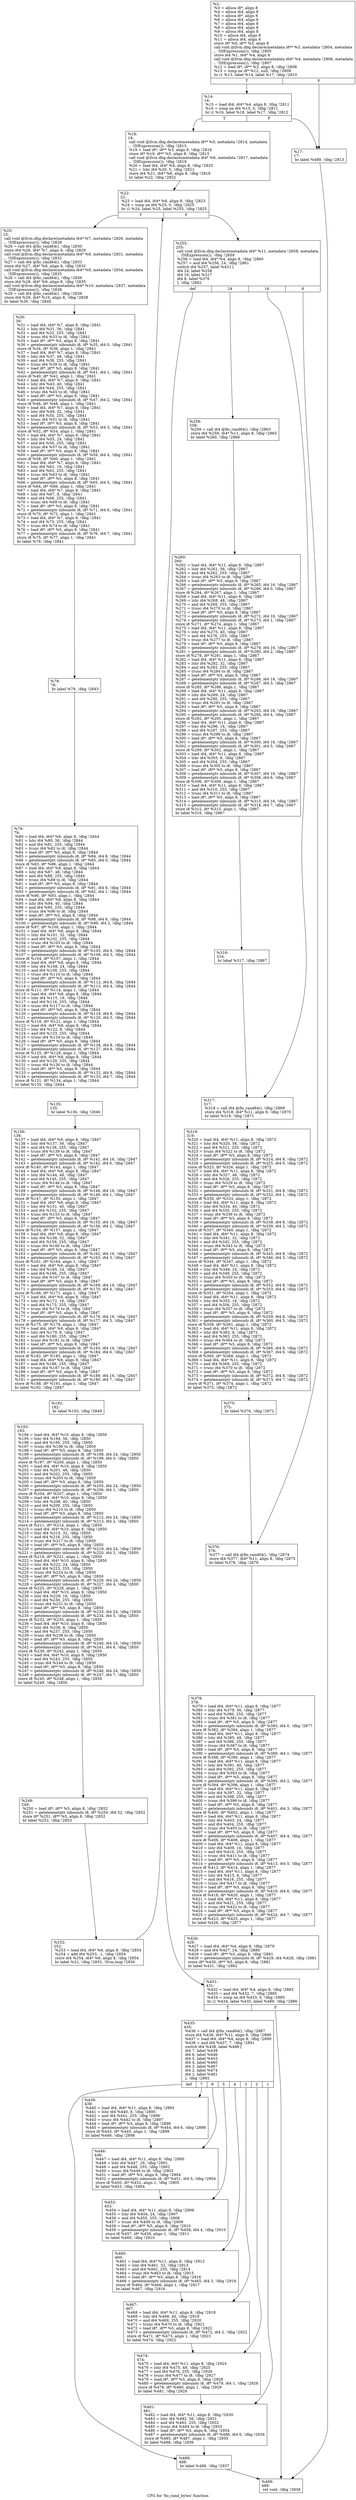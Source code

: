 digraph "CFG for 'fio_rand_bytes' function" {
	label="CFG for 'fio_rand_bytes' function";

	Node0x55685153a060 [shape=record,label="{%2:\l  %3 = alloca i8*, align 8\l  %4 = alloca i64, align 8\l  %5 = alloca i8*, align 8\l  %6 = alloca i64, align 8\l  %7 = alloca i64, align 8\l  %8 = alloca i64, align 8\l  %9 = alloca i64, align 8\l  %10 = alloca i64, align 8\l  %11 = alloca i64, align 8\l  store i8* %0, i8** %3, align 8\l  call void @llvm.dbg.declare(metadata i8** %3, metadata !2804, metadata\l... !DIExpression()), !dbg !2805\l  store i64 %1, i64* %4, align 8\l  call void @llvm.dbg.declare(metadata i64* %4, metadata !2806, metadata\l... !DIExpression()), !dbg !2807\l  %12 = load i8*, i8** %3, align 8, !dbg !2808\l  %13 = icmp ne i8* %12, null, !dbg !2808\l  br i1 %13, label %14, label %17, !dbg !2810\l|{<s0>T|<s1>F}}"];
	Node0x55685153a060:s0 -> Node0x5568512b1df0;
	Node0x55685153a060:s1 -> Node0x5568512b1e40;
	Node0x5568512b1df0 [shape=record,label="{%14:\l14:                                               \l  %15 = load i64, i64* %4, align 8, !dbg !2811\l  %16 = icmp ne i64 %15, 0, !dbg !2811\l  br i1 %16, label %18, label %17, !dbg !2812\l|{<s0>T|<s1>F}}"];
	Node0x5568512b1df0:s0 -> Node0x5568512b1e90;
	Node0x5568512b1df0:s1 -> Node0x5568512b1e40;
	Node0x5568512b1e40 [shape=record,label="{%17:\l17:                                               \l  br label %489, !dbg !2813\l}"];
	Node0x5568512b1e40 -> Node0x5568512b2890;
	Node0x5568512b1e90 [shape=record,label="{%18:\l18:                                               \l  call void @llvm.dbg.declare(metadata i8** %5, metadata !2814, metadata\l... !DIExpression()), !dbg !2815\l  %19 = load i8*, i8** %3, align 8, !dbg !2816\l  store i8* %19, i8** %5, align 8, !dbg !2815\l  call void @llvm.dbg.declare(metadata i64* %6, metadata !2817, metadata\l... !DIExpression()), !dbg !2819\l  %20 = load i64, i64* %4, align 8, !dbg !2820\l  %21 = lshr i64 %20, 5, !dbg !2821\l  store i64 %21, i64* %6, align 8, !dbg !2819\l  br label %22, !dbg !2822\l}"];
	Node0x5568512b1e90 -> Node0x5568512b1ee0;
	Node0x5568512b1ee0 [shape=record,label="{%22:\l22:                                               \l  %23 = load i64, i64* %6, align 8, !dbg !2823\l  %24 = icmp ne i64 %23, 0, !dbg !2825\l  br i1 %24, label %25, label %255, !dbg !2825\l|{<s0>T|<s1>F}}"];
	Node0x5568512b1ee0:s0 -> Node0x5568512b1f30;
	Node0x5568512b1ee0:s1 -> Node0x5568512b2250;
	Node0x5568512b1f30 [shape=record,label="{%25:\l25:                                               \l  call void @llvm.dbg.declare(metadata i64* %7, metadata !2826, metadata\l... !DIExpression()), !dbg !2829\l  %26 = call i64 @fio_rand64(), !dbg !2830\l  store i64 %26, i64* %7, align 8, !dbg !2829\l  call void @llvm.dbg.declare(metadata i64* %8, metadata !2831, metadata\l... !DIExpression()), !dbg !2832\l  %27 = call i64 @fio_rand64(), !dbg !2833\l  store i64 %27, i64* %8, align 8, !dbg !2832\l  call void @llvm.dbg.declare(metadata i64* %9, metadata !2834, metadata\l... !DIExpression()), !dbg !2835\l  %28 = call i64 @fio_rand64(), !dbg !2836\l  store i64 %28, i64* %9, align 8, !dbg !2835\l  call void @llvm.dbg.declare(metadata i64* %10, metadata !2837, metadata\l... !DIExpression()), !dbg !2838\l  %29 = call i64 @fio_rand64(), !dbg !2839\l  store i64 %29, i64* %10, align 8, !dbg !2838\l  br label %30, !dbg !2840\l}"];
	Node0x5568512b1f30 -> Node0x5568512b1f80;
	Node0x5568512b1f80 [shape=record,label="{%30:\l30:                                               \l  %31 = load i64, i64* %7, align 8, !dbg !2841\l  %32 = lshr i64 %31, 56, !dbg !2841\l  %33 = and i64 %32, 255, !dbg !2841\l  %34 = trunc i64 %33 to i8, !dbg !2841\l  %35 = load i8*, i8** %5, align 8, !dbg !2841\l  %36 = getelementptr inbounds i8, i8* %35, i64 0, !dbg !2841\l  store i8 %34, i8* %36, align 1, !dbg !2841\l  %37 = load i64, i64* %7, align 8, !dbg !2841\l  %38 = lshr i64 %37, 48, !dbg !2841\l  %39 = and i64 %38, 255, !dbg !2841\l  %40 = trunc i64 %39 to i8, !dbg !2841\l  %41 = load i8*, i8** %5, align 8, !dbg !2841\l  %42 = getelementptr inbounds i8, i8* %41, i64 1, !dbg !2841\l  store i8 %40, i8* %42, align 1, !dbg !2841\l  %43 = load i64, i64* %7, align 8, !dbg !2841\l  %44 = lshr i64 %43, 40, !dbg !2841\l  %45 = and i64 %44, 255, !dbg !2841\l  %46 = trunc i64 %45 to i8, !dbg !2841\l  %47 = load i8*, i8** %5, align 8, !dbg !2841\l  %48 = getelementptr inbounds i8, i8* %47, i64 2, !dbg !2841\l  store i8 %46, i8* %48, align 1, !dbg !2841\l  %49 = load i64, i64* %7, align 8, !dbg !2841\l  %50 = lshr i64 %49, 32, !dbg !2841\l  %51 = and i64 %50, 255, !dbg !2841\l  %52 = trunc i64 %51 to i8, !dbg !2841\l  %53 = load i8*, i8** %5, align 8, !dbg !2841\l  %54 = getelementptr inbounds i8, i8* %53, i64 3, !dbg !2841\l  store i8 %52, i8* %54, align 1, !dbg !2841\l  %55 = load i64, i64* %7, align 8, !dbg !2841\l  %56 = lshr i64 %55, 24, !dbg !2841\l  %57 = and i64 %56, 255, !dbg !2841\l  %58 = trunc i64 %57 to i8, !dbg !2841\l  %59 = load i8*, i8** %5, align 8, !dbg !2841\l  %60 = getelementptr inbounds i8, i8* %59, i64 4, !dbg !2841\l  store i8 %58, i8* %60, align 1, !dbg !2841\l  %61 = load i64, i64* %7, align 8, !dbg !2841\l  %62 = lshr i64 %61, 16, !dbg !2841\l  %63 = and i64 %62, 255, !dbg !2841\l  %64 = trunc i64 %63 to i8, !dbg !2841\l  %65 = load i8*, i8** %5, align 8, !dbg !2841\l  %66 = getelementptr inbounds i8, i8* %65, i64 5, !dbg !2841\l  store i8 %64, i8* %66, align 1, !dbg !2841\l  %67 = load i64, i64* %7, align 8, !dbg !2841\l  %68 = lshr i64 %67, 8, !dbg !2841\l  %69 = and i64 %68, 255, !dbg !2841\l  %70 = trunc i64 %69 to i8, !dbg !2841\l  %71 = load i8*, i8** %5, align 8, !dbg !2841\l  %72 = getelementptr inbounds i8, i8* %71, i64 6, !dbg !2841\l  store i8 %70, i8* %72, align 1, !dbg !2841\l  %73 = load i64, i64* %7, align 8, !dbg !2841\l  %74 = and i64 %73, 255, !dbg !2841\l  %75 = trunc i64 %74 to i8, !dbg !2841\l  %76 = load i8*, i8** %5, align 8, !dbg !2841\l  %77 = getelementptr inbounds i8, i8* %76, i64 7, !dbg !2841\l  store i8 %75, i8* %77, align 1, !dbg !2841\l  br label %78, !dbg !2841\l}"];
	Node0x5568512b1f80 -> Node0x5568512b1fd0;
	Node0x5568512b1fd0 [shape=record,label="{%78:\l78:                                               \l  br label %79, !dbg !2843\l}"];
	Node0x5568512b1fd0 -> Node0x5568512b2020;
	Node0x5568512b2020 [shape=record,label="{%79:\l79:                                               \l  %80 = load i64, i64* %8, align 8, !dbg !2844\l  %81 = lshr i64 %80, 56, !dbg !2844\l  %82 = and i64 %81, 255, !dbg !2844\l  %83 = trunc i64 %82 to i8, !dbg !2844\l  %84 = load i8*, i8** %5, align 8, !dbg !2844\l  %85 = getelementptr inbounds i8, i8* %84, i64 8, !dbg !2844\l  %86 = getelementptr inbounds i8, i8* %85, i64 0, !dbg !2844\l  store i8 %83, i8* %86, align 1, !dbg !2844\l  %87 = load i64, i64* %8, align 8, !dbg !2844\l  %88 = lshr i64 %87, 48, !dbg !2844\l  %89 = and i64 %88, 255, !dbg !2844\l  %90 = trunc i64 %89 to i8, !dbg !2844\l  %91 = load i8*, i8** %5, align 8, !dbg !2844\l  %92 = getelementptr inbounds i8, i8* %91, i64 8, !dbg !2844\l  %93 = getelementptr inbounds i8, i8* %92, i64 1, !dbg !2844\l  store i8 %90, i8* %93, align 1, !dbg !2844\l  %94 = load i64, i64* %8, align 8, !dbg !2844\l  %95 = lshr i64 %94, 40, !dbg !2844\l  %96 = and i64 %95, 255, !dbg !2844\l  %97 = trunc i64 %96 to i8, !dbg !2844\l  %98 = load i8*, i8** %5, align 8, !dbg !2844\l  %99 = getelementptr inbounds i8, i8* %98, i64 8, !dbg !2844\l  %100 = getelementptr inbounds i8, i8* %99, i64 2, !dbg !2844\l  store i8 %97, i8* %100, align 1, !dbg !2844\l  %101 = load i64, i64* %8, align 8, !dbg !2844\l  %102 = lshr i64 %101, 32, !dbg !2844\l  %103 = and i64 %102, 255, !dbg !2844\l  %104 = trunc i64 %103 to i8, !dbg !2844\l  %105 = load i8*, i8** %5, align 8, !dbg !2844\l  %106 = getelementptr inbounds i8, i8* %105, i64 8, !dbg !2844\l  %107 = getelementptr inbounds i8, i8* %106, i64 3, !dbg !2844\l  store i8 %104, i8* %107, align 1, !dbg !2844\l  %108 = load i64, i64* %8, align 8, !dbg !2844\l  %109 = lshr i64 %108, 24, !dbg !2844\l  %110 = and i64 %109, 255, !dbg !2844\l  %111 = trunc i64 %110 to i8, !dbg !2844\l  %112 = load i8*, i8** %5, align 8, !dbg !2844\l  %113 = getelementptr inbounds i8, i8* %112, i64 8, !dbg !2844\l  %114 = getelementptr inbounds i8, i8* %113, i64 4, !dbg !2844\l  store i8 %111, i8* %114, align 1, !dbg !2844\l  %115 = load i64, i64* %8, align 8, !dbg !2844\l  %116 = lshr i64 %115, 16, !dbg !2844\l  %117 = and i64 %116, 255, !dbg !2844\l  %118 = trunc i64 %117 to i8, !dbg !2844\l  %119 = load i8*, i8** %5, align 8, !dbg !2844\l  %120 = getelementptr inbounds i8, i8* %119, i64 8, !dbg !2844\l  %121 = getelementptr inbounds i8, i8* %120, i64 5, !dbg !2844\l  store i8 %118, i8* %121, align 1, !dbg !2844\l  %122 = load i64, i64* %8, align 8, !dbg !2844\l  %123 = lshr i64 %122, 8, !dbg !2844\l  %124 = and i64 %123, 255, !dbg !2844\l  %125 = trunc i64 %124 to i8, !dbg !2844\l  %126 = load i8*, i8** %5, align 8, !dbg !2844\l  %127 = getelementptr inbounds i8, i8* %126, i64 8, !dbg !2844\l  %128 = getelementptr inbounds i8, i8* %127, i64 6, !dbg !2844\l  store i8 %125, i8* %128, align 1, !dbg !2844\l  %129 = load i64, i64* %8, align 8, !dbg !2844\l  %130 = and i64 %129, 255, !dbg !2844\l  %131 = trunc i64 %130 to i8, !dbg !2844\l  %132 = load i8*, i8** %5, align 8, !dbg !2844\l  %133 = getelementptr inbounds i8, i8* %132, i64 8, !dbg !2844\l  %134 = getelementptr inbounds i8, i8* %133, i64 7, !dbg !2844\l  store i8 %131, i8* %134, align 1, !dbg !2844\l  br label %135, !dbg !2844\l}"];
	Node0x5568512b2020 -> Node0x5568512b2070;
	Node0x5568512b2070 [shape=record,label="{%135:\l135:                                              \l  br label %136, !dbg !2846\l}"];
	Node0x5568512b2070 -> Node0x5568512b20c0;
	Node0x5568512b20c0 [shape=record,label="{%136:\l136:                                              \l  %137 = load i64, i64* %9, align 8, !dbg !2847\l  %138 = lshr i64 %137, 56, !dbg !2847\l  %139 = and i64 %138, 255, !dbg !2847\l  %140 = trunc i64 %139 to i8, !dbg !2847\l  %141 = load i8*, i8** %5, align 8, !dbg !2847\l  %142 = getelementptr inbounds i8, i8* %141, i64 16, !dbg !2847\l  %143 = getelementptr inbounds i8, i8* %142, i64 0, !dbg !2847\l  store i8 %140, i8* %143, align 1, !dbg !2847\l  %144 = load i64, i64* %9, align 8, !dbg !2847\l  %145 = lshr i64 %144, 48, !dbg !2847\l  %146 = and i64 %145, 255, !dbg !2847\l  %147 = trunc i64 %146 to i8, !dbg !2847\l  %148 = load i8*, i8** %5, align 8, !dbg !2847\l  %149 = getelementptr inbounds i8, i8* %148, i64 16, !dbg !2847\l  %150 = getelementptr inbounds i8, i8* %149, i64 1, !dbg !2847\l  store i8 %147, i8* %150, align 1, !dbg !2847\l  %151 = load i64, i64* %9, align 8, !dbg !2847\l  %152 = lshr i64 %151, 40, !dbg !2847\l  %153 = and i64 %152, 255, !dbg !2847\l  %154 = trunc i64 %153 to i8, !dbg !2847\l  %155 = load i8*, i8** %5, align 8, !dbg !2847\l  %156 = getelementptr inbounds i8, i8* %155, i64 16, !dbg !2847\l  %157 = getelementptr inbounds i8, i8* %156, i64 2, !dbg !2847\l  store i8 %154, i8* %157, align 1, !dbg !2847\l  %158 = load i64, i64* %9, align 8, !dbg !2847\l  %159 = lshr i64 %158, 32, !dbg !2847\l  %160 = and i64 %159, 255, !dbg !2847\l  %161 = trunc i64 %160 to i8, !dbg !2847\l  %162 = load i8*, i8** %5, align 8, !dbg !2847\l  %163 = getelementptr inbounds i8, i8* %162, i64 16, !dbg !2847\l  %164 = getelementptr inbounds i8, i8* %163, i64 3, !dbg !2847\l  store i8 %161, i8* %164, align 1, !dbg !2847\l  %165 = load i64, i64* %9, align 8, !dbg !2847\l  %166 = lshr i64 %165, 24, !dbg !2847\l  %167 = and i64 %166, 255, !dbg !2847\l  %168 = trunc i64 %167 to i8, !dbg !2847\l  %169 = load i8*, i8** %5, align 8, !dbg !2847\l  %170 = getelementptr inbounds i8, i8* %169, i64 16, !dbg !2847\l  %171 = getelementptr inbounds i8, i8* %170, i64 4, !dbg !2847\l  store i8 %168, i8* %171, align 1, !dbg !2847\l  %172 = load i64, i64* %9, align 8, !dbg !2847\l  %173 = lshr i64 %172, 16, !dbg !2847\l  %174 = and i64 %173, 255, !dbg !2847\l  %175 = trunc i64 %174 to i8, !dbg !2847\l  %176 = load i8*, i8** %5, align 8, !dbg !2847\l  %177 = getelementptr inbounds i8, i8* %176, i64 16, !dbg !2847\l  %178 = getelementptr inbounds i8, i8* %177, i64 5, !dbg !2847\l  store i8 %175, i8* %178, align 1, !dbg !2847\l  %179 = load i64, i64* %9, align 8, !dbg !2847\l  %180 = lshr i64 %179, 8, !dbg !2847\l  %181 = and i64 %180, 255, !dbg !2847\l  %182 = trunc i64 %181 to i8, !dbg !2847\l  %183 = load i8*, i8** %5, align 8, !dbg !2847\l  %184 = getelementptr inbounds i8, i8* %183, i64 16, !dbg !2847\l  %185 = getelementptr inbounds i8, i8* %184, i64 6, !dbg !2847\l  store i8 %182, i8* %185, align 1, !dbg !2847\l  %186 = load i64, i64* %9, align 8, !dbg !2847\l  %187 = and i64 %186, 255, !dbg !2847\l  %188 = trunc i64 %187 to i8, !dbg !2847\l  %189 = load i8*, i8** %5, align 8, !dbg !2847\l  %190 = getelementptr inbounds i8, i8* %189, i64 16, !dbg !2847\l  %191 = getelementptr inbounds i8, i8* %190, i64 7, !dbg !2847\l  store i8 %188, i8* %191, align 1, !dbg !2847\l  br label %192, !dbg !2847\l}"];
	Node0x5568512b20c0 -> Node0x5568512b2110;
	Node0x5568512b2110 [shape=record,label="{%192:\l192:                                              \l  br label %193, !dbg !2849\l}"];
	Node0x5568512b2110 -> Node0x5568512b2160;
	Node0x5568512b2160 [shape=record,label="{%193:\l193:                                              \l  %194 = load i64, i64* %10, align 8, !dbg !2850\l  %195 = lshr i64 %194, 56, !dbg !2850\l  %196 = and i64 %195, 255, !dbg !2850\l  %197 = trunc i64 %196 to i8, !dbg !2850\l  %198 = load i8*, i8** %5, align 8, !dbg !2850\l  %199 = getelementptr inbounds i8, i8* %198, i64 24, !dbg !2850\l  %200 = getelementptr inbounds i8, i8* %199, i64 0, !dbg !2850\l  store i8 %197, i8* %200, align 1, !dbg !2850\l  %201 = load i64, i64* %10, align 8, !dbg !2850\l  %202 = lshr i64 %201, 48, !dbg !2850\l  %203 = and i64 %202, 255, !dbg !2850\l  %204 = trunc i64 %203 to i8, !dbg !2850\l  %205 = load i8*, i8** %5, align 8, !dbg !2850\l  %206 = getelementptr inbounds i8, i8* %205, i64 24, !dbg !2850\l  %207 = getelementptr inbounds i8, i8* %206, i64 1, !dbg !2850\l  store i8 %204, i8* %207, align 1, !dbg !2850\l  %208 = load i64, i64* %10, align 8, !dbg !2850\l  %209 = lshr i64 %208, 40, !dbg !2850\l  %210 = and i64 %209, 255, !dbg !2850\l  %211 = trunc i64 %210 to i8, !dbg !2850\l  %212 = load i8*, i8** %5, align 8, !dbg !2850\l  %213 = getelementptr inbounds i8, i8* %212, i64 24, !dbg !2850\l  %214 = getelementptr inbounds i8, i8* %213, i64 2, !dbg !2850\l  store i8 %211, i8* %214, align 1, !dbg !2850\l  %215 = load i64, i64* %10, align 8, !dbg !2850\l  %216 = lshr i64 %215, 32, !dbg !2850\l  %217 = and i64 %216, 255, !dbg !2850\l  %218 = trunc i64 %217 to i8, !dbg !2850\l  %219 = load i8*, i8** %5, align 8, !dbg !2850\l  %220 = getelementptr inbounds i8, i8* %219, i64 24, !dbg !2850\l  %221 = getelementptr inbounds i8, i8* %220, i64 3, !dbg !2850\l  store i8 %218, i8* %221, align 1, !dbg !2850\l  %222 = load i64, i64* %10, align 8, !dbg !2850\l  %223 = lshr i64 %222, 24, !dbg !2850\l  %224 = and i64 %223, 255, !dbg !2850\l  %225 = trunc i64 %224 to i8, !dbg !2850\l  %226 = load i8*, i8** %5, align 8, !dbg !2850\l  %227 = getelementptr inbounds i8, i8* %226, i64 24, !dbg !2850\l  %228 = getelementptr inbounds i8, i8* %227, i64 4, !dbg !2850\l  store i8 %225, i8* %228, align 1, !dbg !2850\l  %229 = load i64, i64* %10, align 8, !dbg !2850\l  %230 = lshr i64 %229, 16, !dbg !2850\l  %231 = and i64 %230, 255, !dbg !2850\l  %232 = trunc i64 %231 to i8, !dbg !2850\l  %233 = load i8*, i8** %5, align 8, !dbg !2850\l  %234 = getelementptr inbounds i8, i8* %233, i64 24, !dbg !2850\l  %235 = getelementptr inbounds i8, i8* %234, i64 5, !dbg !2850\l  store i8 %232, i8* %235, align 1, !dbg !2850\l  %236 = load i64, i64* %10, align 8, !dbg !2850\l  %237 = lshr i64 %236, 8, !dbg !2850\l  %238 = and i64 %237, 255, !dbg !2850\l  %239 = trunc i64 %238 to i8, !dbg !2850\l  %240 = load i8*, i8** %5, align 8, !dbg !2850\l  %241 = getelementptr inbounds i8, i8* %240, i64 24, !dbg !2850\l  %242 = getelementptr inbounds i8, i8* %241, i64 6, !dbg !2850\l  store i8 %239, i8* %242, align 1, !dbg !2850\l  %243 = load i64, i64* %10, align 8, !dbg !2850\l  %244 = and i64 %243, 255, !dbg !2850\l  %245 = trunc i64 %244 to i8, !dbg !2850\l  %246 = load i8*, i8** %5, align 8, !dbg !2850\l  %247 = getelementptr inbounds i8, i8* %246, i64 24, !dbg !2850\l  %248 = getelementptr inbounds i8, i8* %247, i64 7, !dbg !2850\l  store i8 %245, i8* %248, align 1, !dbg !2850\l  br label %249, !dbg !2850\l}"];
	Node0x5568512b2160 -> Node0x5568512b21b0;
	Node0x5568512b21b0 [shape=record,label="{%249:\l249:                                              \l  %250 = load i8*, i8** %5, align 8, !dbg !2852\l  %251 = getelementptr inbounds i8, i8* %250, i64 32, !dbg !2852\l  store i8* %251, i8** %5, align 8, !dbg !2852\l  br label %252, !dbg !2853\l}"];
	Node0x5568512b21b0 -> Node0x5568512b2200;
	Node0x5568512b2200 [shape=record,label="{%252:\l252:                                              \l  %253 = load i64, i64* %6, align 8, !dbg !2854\l  %254 = add i64 %253, -1, !dbg !2854\l  store i64 %254, i64* %6, align 8, !dbg !2854\l  br label %22, !dbg !2855, !llvm.loop !2856\l}"];
	Node0x5568512b2200 -> Node0x5568512b1ee0;
	Node0x5568512b2250 [shape=record,label="{%255:\l255:                                              \l  call void @llvm.dbg.declare(metadata i64* %11, metadata !2858, metadata\l... !DIExpression()), !dbg !2859\l  %256 = load i64, i64* %4, align 8, !dbg !2860\l  %257 = and i64 %256, 24, !dbg !2861\l  switch i64 %257, label %431 [\l    i64 24, label %258\l    i64 16, label %317\l    i64 8, label %376\l  ], !dbg !2862\l|{<s0>def|<s1>24|<s2>16|<s3>8}}"];
	Node0x5568512b2250:s0 -> Node0x5568512b2570;
	Node0x5568512b2250:s1 -> Node0x5568512b22a0;
	Node0x5568512b2250:s2 -> Node0x5568512b2390;
	Node0x5568512b2250:s3 -> Node0x5568512b2480;
	Node0x5568512b22a0 [shape=record,label="{%258:\l258:                                              \l  %259 = call i64 @fio_rand64(), !dbg !2863\l  store i64 %259, i64* %11, align 8, !dbg !2865\l  br label %260, !dbg !2866\l}"];
	Node0x5568512b22a0 -> Node0x5568512b22f0;
	Node0x5568512b22f0 [shape=record,label="{%260:\l260:                                              \l  %261 = load i64, i64* %11, align 8, !dbg !2867\l  %262 = lshr i64 %261, 56, !dbg !2867\l  %263 = and i64 %262, 255, !dbg !2867\l  %264 = trunc i64 %263 to i8, !dbg !2867\l  %265 = load i8*, i8** %5, align 8, !dbg !2867\l  %266 = getelementptr inbounds i8, i8* %265, i64 16, !dbg !2867\l  %267 = getelementptr inbounds i8, i8* %266, i64 0, !dbg !2867\l  store i8 %264, i8* %267, align 1, !dbg !2867\l  %268 = load i64, i64* %11, align 8, !dbg !2867\l  %269 = lshr i64 %268, 48, !dbg !2867\l  %270 = and i64 %269, 255, !dbg !2867\l  %271 = trunc i64 %270 to i8, !dbg !2867\l  %272 = load i8*, i8** %5, align 8, !dbg !2867\l  %273 = getelementptr inbounds i8, i8* %272, i64 16, !dbg !2867\l  %274 = getelementptr inbounds i8, i8* %273, i64 1, !dbg !2867\l  store i8 %271, i8* %274, align 1, !dbg !2867\l  %275 = load i64, i64* %11, align 8, !dbg !2867\l  %276 = lshr i64 %275, 40, !dbg !2867\l  %277 = and i64 %276, 255, !dbg !2867\l  %278 = trunc i64 %277 to i8, !dbg !2867\l  %279 = load i8*, i8** %5, align 8, !dbg !2867\l  %280 = getelementptr inbounds i8, i8* %279, i64 16, !dbg !2867\l  %281 = getelementptr inbounds i8, i8* %280, i64 2, !dbg !2867\l  store i8 %278, i8* %281, align 1, !dbg !2867\l  %282 = load i64, i64* %11, align 8, !dbg !2867\l  %283 = lshr i64 %282, 32, !dbg !2867\l  %284 = and i64 %283, 255, !dbg !2867\l  %285 = trunc i64 %284 to i8, !dbg !2867\l  %286 = load i8*, i8** %5, align 8, !dbg !2867\l  %287 = getelementptr inbounds i8, i8* %286, i64 16, !dbg !2867\l  %288 = getelementptr inbounds i8, i8* %287, i64 3, !dbg !2867\l  store i8 %285, i8* %288, align 1, !dbg !2867\l  %289 = load i64, i64* %11, align 8, !dbg !2867\l  %290 = lshr i64 %289, 24, !dbg !2867\l  %291 = and i64 %290, 255, !dbg !2867\l  %292 = trunc i64 %291 to i8, !dbg !2867\l  %293 = load i8*, i8** %5, align 8, !dbg !2867\l  %294 = getelementptr inbounds i8, i8* %293, i64 16, !dbg !2867\l  %295 = getelementptr inbounds i8, i8* %294, i64 4, !dbg !2867\l  store i8 %292, i8* %295, align 1, !dbg !2867\l  %296 = load i64, i64* %11, align 8, !dbg !2867\l  %297 = lshr i64 %296, 16, !dbg !2867\l  %298 = and i64 %297, 255, !dbg !2867\l  %299 = trunc i64 %298 to i8, !dbg !2867\l  %300 = load i8*, i8** %5, align 8, !dbg !2867\l  %301 = getelementptr inbounds i8, i8* %300, i64 16, !dbg !2867\l  %302 = getelementptr inbounds i8, i8* %301, i64 5, !dbg !2867\l  store i8 %299, i8* %302, align 1, !dbg !2867\l  %303 = load i64, i64* %11, align 8, !dbg !2867\l  %304 = lshr i64 %303, 8, !dbg !2867\l  %305 = and i64 %304, 255, !dbg !2867\l  %306 = trunc i64 %305 to i8, !dbg !2867\l  %307 = load i8*, i8** %5, align 8, !dbg !2867\l  %308 = getelementptr inbounds i8, i8* %307, i64 16, !dbg !2867\l  %309 = getelementptr inbounds i8, i8* %308, i64 6, !dbg !2867\l  store i8 %306, i8* %309, align 1, !dbg !2867\l  %310 = load i64, i64* %11, align 8, !dbg !2867\l  %311 = and i64 %310, 255, !dbg !2867\l  %312 = trunc i64 %311 to i8, !dbg !2867\l  %313 = load i8*, i8** %5, align 8, !dbg !2867\l  %314 = getelementptr inbounds i8, i8* %313, i64 16, !dbg !2867\l  %315 = getelementptr inbounds i8, i8* %314, i64 7, !dbg !2867\l  store i8 %312, i8* %315, align 1, !dbg !2867\l  br label %316, !dbg !2867\l}"];
	Node0x5568512b22f0 -> Node0x5568512b2340;
	Node0x5568512b2340 [shape=record,label="{%316:\l316:                                              \l  br label %317, !dbg !2867\l}"];
	Node0x5568512b2340 -> Node0x5568512b2390;
	Node0x5568512b2390 [shape=record,label="{%317:\l317:                                              \l  %318 = call i64 @fio_rand64(), !dbg !2869\l  store i64 %318, i64* %11, align 8, !dbg !2870\l  br label %319, !dbg !2871\l}"];
	Node0x5568512b2390 -> Node0x5568512b23e0;
	Node0x5568512b23e0 [shape=record,label="{%319:\l319:                                              \l  %320 = load i64, i64* %11, align 8, !dbg !2872\l  %321 = lshr i64 %320, 56, !dbg !2872\l  %322 = and i64 %321, 255, !dbg !2872\l  %323 = trunc i64 %322 to i8, !dbg !2872\l  %324 = load i8*, i8** %5, align 8, !dbg !2872\l  %325 = getelementptr inbounds i8, i8* %324, i64 8, !dbg !2872\l  %326 = getelementptr inbounds i8, i8* %325, i64 0, !dbg !2872\l  store i8 %323, i8* %326, align 1, !dbg !2872\l  %327 = load i64, i64* %11, align 8, !dbg !2872\l  %328 = lshr i64 %327, 48, !dbg !2872\l  %329 = and i64 %328, 255, !dbg !2872\l  %330 = trunc i64 %329 to i8, !dbg !2872\l  %331 = load i8*, i8** %5, align 8, !dbg !2872\l  %332 = getelementptr inbounds i8, i8* %331, i64 8, !dbg !2872\l  %333 = getelementptr inbounds i8, i8* %332, i64 1, !dbg !2872\l  store i8 %330, i8* %333, align 1, !dbg !2872\l  %334 = load i64, i64* %11, align 8, !dbg !2872\l  %335 = lshr i64 %334, 40, !dbg !2872\l  %336 = and i64 %335, 255, !dbg !2872\l  %337 = trunc i64 %336 to i8, !dbg !2872\l  %338 = load i8*, i8** %5, align 8, !dbg !2872\l  %339 = getelementptr inbounds i8, i8* %338, i64 8, !dbg !2872\l  %340 = getelementptr inbounds i8, i8* %339, i64 2, !dbg !2872\l  store i8 %337, i8* %340, align 1, !dbg !2872\l  %341 = load i64, i64* %11, align 8, !dbg !2872\l  %342 = lshr i64 %341, 32, !dbg !2872\l  %343 = and i64 %342, 255, !dbg !2872\l  %344 = trunc i64 %343 to i8, !dbg !2872\l  %345 = load i8*, i8** %5, align 8, !dbg !2872\l  %346 = getelementptr inbounds i8, i8* %345, i64 8, !dbg !2872\l  %347 = getelementptr inbounds i8, i8* %346, i64 3, !dbg !2872\l  store i8 %344, i8* %347, align 1, !dbg !2872\l  %348 = load i64, i64* %11, align 8, !dbg !2872\l  %349 = lshr i64 %348, 24, !dbg !2872\l  %350 = and i64 %349, 255, !dbg !2872\l  %351 = trunc i64 %350 to i8, !dbg !2872\l  %352 = load i8*, i8** %5, align 8, !dbg !2872\l  %353 = getelementptr inbounds i8, i8* %352, i64 8, !dbg !2872\l  %354 = getelementptr inbounds i8, i8* %353, i64 4, !dbg !2872\l  store i8 %351, i8* %354, align 1, !dbg !2872\l  %355 = load i64, i64* %11, align 8, !dbg !2872\l  %356 = lshr i64 %355, 16, !dbg !2872\l  %357 = and i64 %356, 255, !dbg !2872\l  %358 = trunc i64 %357 to i8, !dbg !2872\l  %359 = load i8*, i8** %5, align 8, !dbg !2872\l  %360 = getelementptr inbounds i8, i8* %359, i64 8, !dbg !2872\l  %361 = getelementptr inbounds i8, i8* %360, i64 5, !dbg !2872\l  store i8 %358, i8* %361, align 1, !dbg !2872\l  %362 = load i64, i64* %11, align 8, !dbg !2872\l  %363 = lshr i64 %362, 8, !dbg !2872\l  %364 = and i64 %363, 255, !dbg !2872\l  %365 = trunc i64 %364 to i8, !dbg !2872\l  %366 = load i8*, i8** %5, align 8, !dbg !2872\l  %367 = getelementptr inbounds i8, i8* %366, i64 8, !dbg !2872\l  %368 = getelementptr inbounds i8, i8* %367, i64 6, !dbg !2872\l  store i8 %365, i8* %368, align 1, !dbg !2872\l  %369 = load i64, i64* %11, align 8, !dbg !2872\l  %370 = and i64 %369, 255, !dbg !2872\l  %371 = trunc i64 %370 to i8, !dbg !2872\l  %372 = load i8*, i8** %5, align 8, !dbg !2872\l  %373 = getelementptr inbounds i8, i8* %372, i64 8, !dbg !2872\l  %374 = getelementptr inbounds i8, i8* %373, i64 7, !dbg !2872\l  store i8 %371, i8* %374, align 1, !dbg !2872\l  br label %375, !dbg !2872\l}"];
	Node0x5568512b23e0 -> Node0x5568512b2430;
	Node0x5568512b2430 [shape=record,label="{%375:\l375:                                              \l  br label %376, !dbg !2872\l}"];
	Node0x5568512b2430 -> Node0x5568512b2480;
	Node0x5568512b2480 [shape=record,label="{%376:\l376:                                              \l  %377 = call i64 @fio_rand64(), !dbg !2874\l  store i64 %377, i64* %11, align 8, !dbg !2875\l  br label %378, !dbg !2876\l}"];
	Node0x5568512b2480 -> Node0x5568512b24d0;
	Node0x5568512b24d0 [shape=record,label="{%378:\l378:                                              \l  %379 = load i64, i64* %11, align 8, !dbg !2877\l  %380 = lshr i64 %379, 56, !dbg !2877\l  %381 = and i64 %380, 255, !dbg !2877\l  %382 = trunc i64 %381 to i8, !dbg !2877\l  %383 = load i8*, i8** %5, align 8, !dbg !2877\l  %384 = getelementptr inbounds i8, i8* %383, i64 0, !dbg !2877\l  store i8 %382, i8* %384, align 1, !dbg !2877\l  %385 = load i64, i64* %11, align 8, !dbg !2877\l  %386 = lshr i64 %385, 48, !dbg !2877\l  %387 = and i64 %386, 255, !dbg !2877\l  %388 = trunc i64 %387 to i8, !dbg !2877\l  %389 = load i8*, i8** %5, align 8, !dbg !2877\l  %390 = getelementptr inbounds i8, i8* %389, i64 1, !dbg !2877\l  store i8 %388, i8* %390, align 1, !dbg !2877\l  %391 = load i64, i64* %11, align 8, !dbg !2877\l  %392 = lshr i64 %391, 40, !dbg !2877\l  %393 = and i64 %392, 255, !dbg !2877\l  %394 = trunc i64 %393 to i8, !dbg !2877\l  %395 = load i8*, i8** %5, align 8, !dbg !2877\l  %396 = getelementptr inbounds i8, i8* %395, i64 2, !dbg !2877\l  store i8 %394, i8* %396, align 1, !dbg !2877\l  %397 = load i64, i64* %11, align 8, !dbg !2877\l  %398 = lshr i64 %397, 32, !dbg !2877\l  %399 = and i64 %398, 255, !dbg !2877\l  %400 = trunc i64 %399 to i8, !dbg !2877\l  %401 = load i8*, i8** %5, align 8, !dbg !2877\l  %402 = getelementptr inbounds i8, i8* %401, i64 3, !dbg !2877\l  store i8 %400, i8* %402, align 1, !dbg !2877\l  %403 = load i64, i64* %11, align 8, !dbg !2877\l  %404 = lshr i64 %403, 24, !dbg !2877\l  %405 = and i64 %404, 255, !dbg !2877\l  %406 = trunc i64 %405 to i8, !dbg !2877\l  %407 = load i8*, i8** %5, align 8, !dbg !2877\l  %408 = getelementptr inbounds i8, i8* %407, i64 4, !dbg !2877\l  store i8 %406, i8* %408, align 1, !dbg !2877\l  %409 = load i64, i64* %11, align 8, !dbg !2877\l  %410 = lshr i64 %409, 16, !dbg !2877\l  %411 = and i64 %410, 255, !dbg !2877\l  %412 = trunc i64 %411 to i8, !dbg !2877\l  %413 = load i8*, i8** %5, align 8, !dbg !2877\l  %414 = getelementptr inbounds i8, i8* %413, i64 5, !dbg !2877\l  store i8 %412, i8* %414, align 1, !dbg !2877\l  %415 = load i64, i64* %11, align 8, !dbg !2877\l  %416 = lshr i64 %415, 8, !dbg !2877\l  %417 = and i64 %416, 255, !dbg !2877\l  %418 = trunc i64 %417 to i8, !dbg !2877\l  %419 = load i8*, i8** %5, align 8, !dbg !2877\l  %420 = getelementptr inbounds i8, i8* %419, i64 6, !dbg !2877\l  store i8 %418, i8* %420, align 1, !dbg !2877\l  %421 = load i64, i64* %11, align 8, !dbg !2877\l  %422 = and i64 %421, 255, !dbg !2877\l  %423 = trunc i64 %422 to i8, !dbg !2877\l  %424 = load i8*, i8** %5, align 8, !dbg !2877\l  %425 = getelementptr inbounds i8, i8* %424, i64 7, !dbg !2877\l  store i8 %423, i8* %425, align 1, !dbg !2877\l  br label %426, !dbg !2877\l}"];
	Node0x5568512b24d0 -> Node0x5568512b2520;
	Node0x5568512b2520 [shape=record,label="{%426:\l426:                                              \l  %427 = load i64, i64* %4, align 8, !dbg !2879\l  %428 = and i64 %427, 24, !dbg !2880\l  %429 = load i8*, i8** %5, align 8, !dbg !2881\l  %430 = getelementptr inbounds i8, i8* %429, i64 %428, !dbg !2881\l  store i8* %430, i8** %5, align 8, !dbg !2881\l  br label %431, !dbg !2882\l}"];
	Node0x5568512b2520 -> Node0x5568512b2570;
	Node0x5568512b2570 [shape=record,label="{%431:\l431:                                              \l  %432 = load i64, i64* %4, align 8, !dbg !2883\l  %433 = and i64 %432, 7, !dbg !2885\l  %434 = icmp ne i64 %433, 0, !dbg !2885\l  br i1 %434, label %435, label %489, !dbg !2886\l|{<s0>T|<s1>F}}"];
	Node0x5568512b2570:s0 -> Node0x5568512b25c0;
	Node0x5568512b2570:s1 -> Node0x5568512b2890;
	Node0x5568512b25c0 [shape=record,label="{%435:\l435:                                              \l  %436 = call i64 @fio_rand64(), !dbg !2887\l  store i64 %436, i64* %11, align 8, !dbg !2889\l  %437 = load i64, i64* %4, align 8, !dbg !2890\l  %438 = and i64 %437, 7, !dbg !2891\l  switch i64 %438, label %488 [\l    i64 7, label %439\l    i64 6, label %446\l    i64 5, label %453\l    i64 4, label %460\l    i64 3, label %467\l    i64 2, label %474\l    i64 1, label %481\l  ], !dbg !2892\l|{<s0>def|<s1>7|<s2>6|<s3>5|<s4>4|<s5>3|<s6>2|<s7>1}}"];
	Node0x5568512b25c0:s0 -> Node0x5568512b2840;
	Node0x5568512b25c0:s1 -> Node0x5568512b2610;
	Node0x5568512b25c0:s2 -> Node0x5568512b2660;
	Node0x5568512b25c0:s3 -> Node0x5568512b26b0;
	Node0x5568512b25c0:s4 -> Node0x5568512b2700;
	Node0x5568512b25c0:s5 -> Node0x5568512b2750;
	Node0x5568512b25c0:s6 -> Node0x5568512b27a0;
	Node0x5568512b25c0:s7 -> Node0x5568512b27f0;
	Node0x5568512b2610 [shape=record,label="{%439:\l439:                                              \l  %440 = load i64, i64* %11, align 8, !dbg !2893\l  %441 = lshr i64 %440, 8, !dbg !2895\l  %442 = and i64 %441, 255, !dbg !2896\l  %443 = trunc i64 %442 to i8, !dbg !2897\l  %444 = load i8*, i8** %5, align 8, !dbg !2898\l  %445 = getelementptr inbounds i8, i8* %444, i64 6, !dbg !2898\l  store i8 %443, i8* %445, align 1, !dbg !2899\l  br label %446, !dbg !2898\l}"];
	Node0x5568512b2610 -> Node0x5568512b2660;
	Node0x5568512b2660 [shape=record,label="{%446:\l446:                                              \l  %447 = load i64, i64* %11, align 8, !dbg !2900\l  %448 = lshr i64 %447, 16, !dbg !2901\l  %449 = and i64 %448, 255, !dbg !2902\l  %450 = trunc i64 %449 to i8, !dbg !2903\l  %451 = load i8*, i8** %5, align 8, !dbg !2904\l  %452 = getelementptr inbounds i8, i8* %451, i64 5, !dbg !2904\l  store i8 %450, i8* %452, align 1, !dbg !2905\l  br label %453, !dbg !2904\l}"];
	Node0x5568512b2660 -> Node0x5568512b26b0;
	Node0x5568512b26b0 [shape=record,label="{%453:\l453:                                              \l  %454 = load i64, i64* %11, align 8, !dbg !2906\l  %455 = lshr i64 %454, 24, !dbg !2907\l  %456 = and i64 %455, 255, !dbg !2908\l  %457 = trunc i64 %456 to i8, !dbg !2909\l  %458 = load i8*, i8** %5, align 8, !dbg !2910\l  %459 = getelementptr inbounds i8, i8* %458, i64 4, !dbg !2910\l  store i8 %457, i8* %459, align 1, !dbg !2911\l  br label %460, !dbg !2910\l}"];
	Node0x5568512b26b0 -> Node0x5568512b2700;
	Node0x5568512b2700 [shape=record,label="{%460:\l460:                                              \l  %461 = load i64, i64* %11, align 8, !dbg !2912\l  %462 = lshr i64 %461, 32, !dbg !2913\l  %463 = and i64 %462, 255, !dbg !2914\l  %464 = trunc i64 %463 to i8, !dbg !2915\l  %465 = load i8*, i8** %5, align 8, !dbg !2916\l  %466 = getelementptr inbounds i8, i8* %465, i64 3, !dbg !2916\l  store i8 %464, i8* %466, align 1, !dbg !2917\l  br label %467, !dbg !2916\l}"];
	Node0x5568512b2700 -> Node0x5568512b2750;
	Node0x5568512b2750 [shape=record,label="{%467:\l467:                                              \l  %468 = load i64, i64* %11, align 8, !dbg !2918\l  %469 = lshr i64 %468, 40, !dbg !2919\l  %470 = and i64 %469, 255, !dbg !2920\l  %471 = trunc i64 %470 to i8, !dbg !2921\l  %472 = load i8*, i8** %5, align 8, !dbg !2922\l  %473 = getelementptr inbounds i8, i8* %472, i64 2, !dbg !2922\l  store i8 %471, i8* %473, align 1, !dbg !2923\l  br label %474, !dbg !2922\l}"];
	Node0x5568512b2750 -> Node0x5568512b27a0;
	Node0x5568512b27a0 [shape=record,label="{%474:\l474:                                              \l  %475 = load i64, i64* %11, align 8, !dbg !2924\l  %476 = lshr i64 %475, 48, !dbg !2925\l  %477 = and i64 %476, 255, !dbg !2926\l  %478 = trunc i64 %477 to i8, !dbg !2927\l  %479 = load i8*, i8** %5, align 8, !dbg !2928\l  %480 = getelementptr inbounds i8, i8* %479, i64 1, !dbg !2928\l  store i8 %478, i8* %480, align 1, !dbg !2929\l  br label %481, !dbg !2928\l}"];
	Node0x5568512b27a0 -> Node0x5568512b27f0;
	Node0x5568512b27f0 [shape=record,label="{%481:\l481:                                              \l  %482 = load i64, i64* %11, align 8, !dbg !2930\l  %483 = lshr i64 %482, 56, !dbg !2931\l  %484 = and i64 %483, 255, !dbg !2932\l  %485 = trunc i64 %484 to i8, !dbg !2933\l  %486 = load i8*, i8** %5, align 8, !dbg !2934\l  %487 = getelementptr inbounds i8, i8* %486, i64 0, !dbg !2934\l  store i8 %485, i8* %487, align 1, !dbg !2935\l  br label %488, !dbg !2936\l}"];
	Node0x5568512b27f0 -> Node0x5568512b2840;
	Node0x5568512b2840 [shape=record,label="{%488:\l488:                                              \l  br label %489, !dbg !2937\l}"];
	Node0x5568512b2840 -> Node0x5568512b2890;
	Node0x5568512b2890 [shape=record,label="{%489:\l489:                                              \l  ret void, !dbg !2938\l}"];
}
